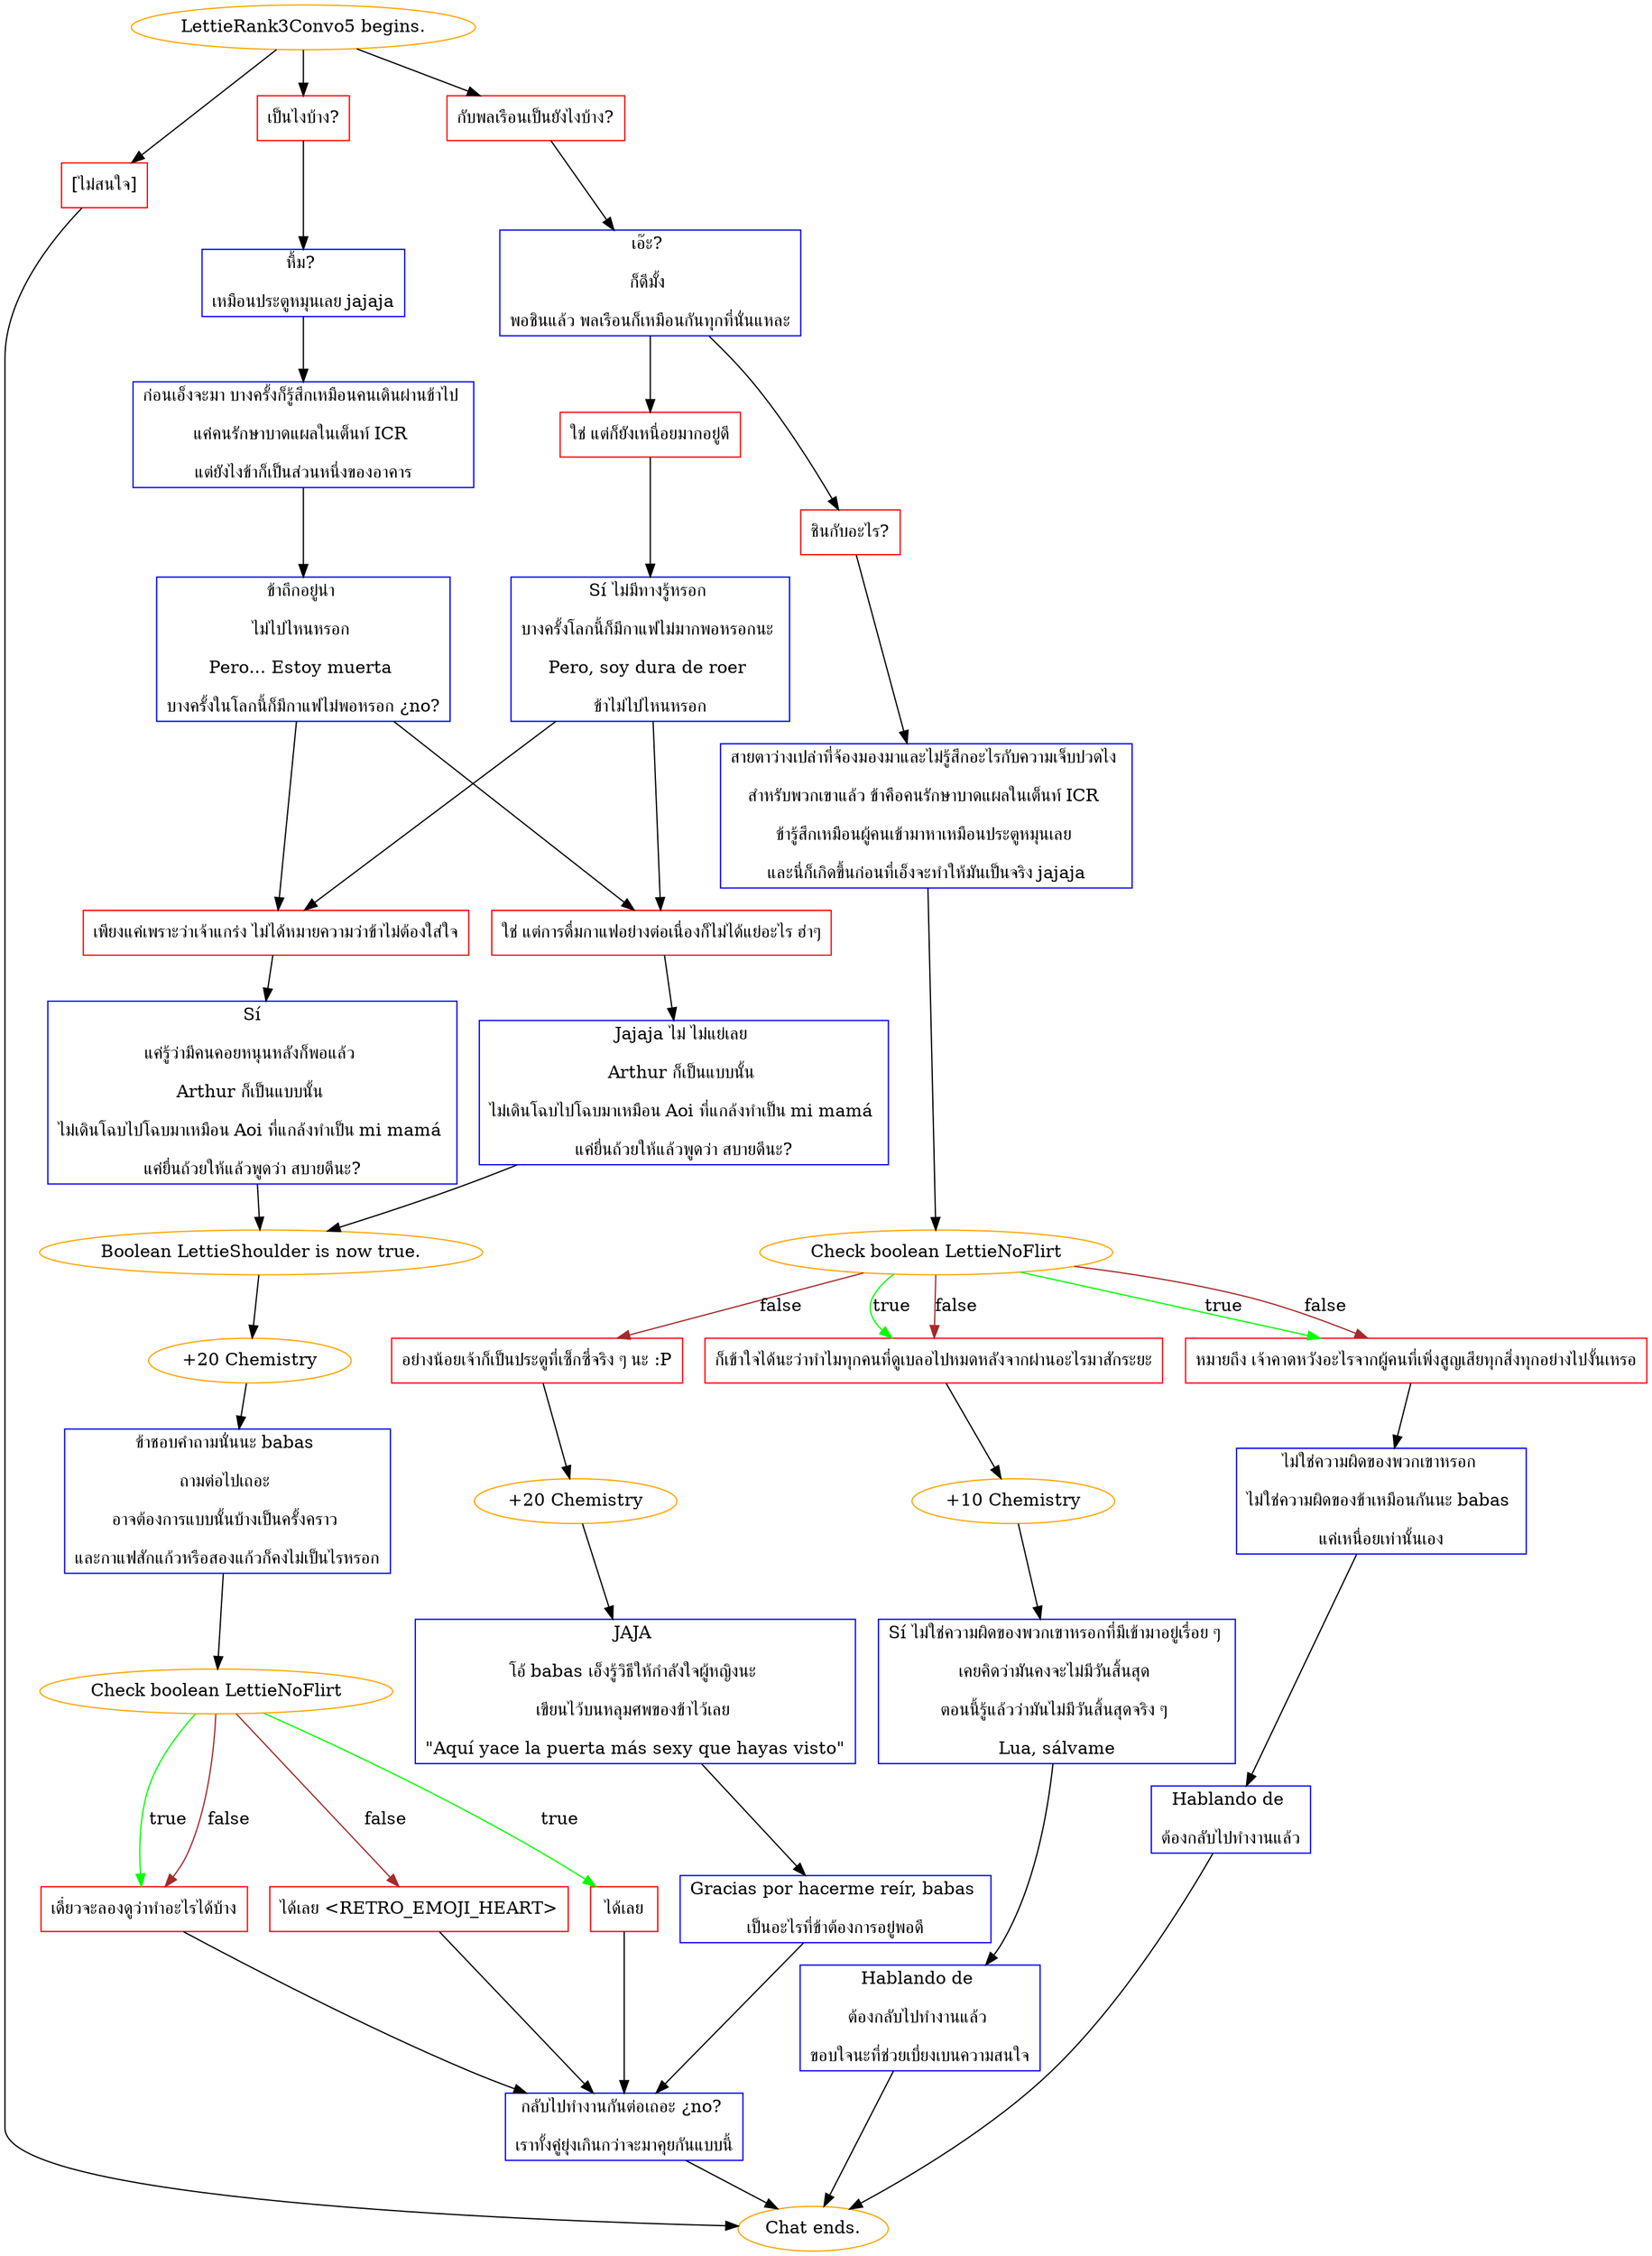 digraph {
	"LettieRank3Convo5 begins." [color=orange];
		"LettieRank3Convo5 begins." -> j2446287551;
		"LettieRank3Convo5 begins." -> j3252810133;
		"LettieRank3Convo5 begins." -> j4071326631;
	j2446287551 [label="เป็นไงบ้าง?",shape=box,color=red];
		j2446287551 -> j2206554482;
	j3252810133 [label="กับพลเรือนเป็นยังไงบ้าง?",shape=box,color=red];
		j3252810133 -> j3891600055;
	j4071326631 [label="[ไม่สนใจ]",shape=box,color=red];
		j4071326631 -> "Chat ends.";
	j2206554482 [label="หื้ม? 
เหมือนประตูหมุนเลย jajaja",shape=box,color=blue];
		j2206554482 -> j2895476444;
	j3891600055 [label="เอ๊ะ? 
ก็ดีมั้ง 
พอชินแล้ว พลเรือนก็เหมือนกันทุกที่นั่นแหละ",shape=box,color=blue];
		j3891600055 -> j1294769285;
		j3891600055 -> j2473992263;
	"Chat ends." [color=orange];
	j2895476444 [label="ก่อนเอ็งจะมา บางครั้งก็รู้สึกเหมือนคนเดินผ่านข้าไป 
แค่คนรักษาบาดแผลในเต็นท์ ICR 
แต่ยังไงข้าก็เป็นส่วนหนึ่งของอาคาร",shape=box,color=blue];
		j2895476444 -> j23585392;
	j1294769285 [label="ใช่ แต่ก็ยังเหนื่อยมากอยู่ดี",shape=box,color=red];
		j1294769285 -> j1595411150;
	j2473992263 [label="ชินกับอะไร?",shape=box,color=red];
		j2473992263 -> j3895941479;
	j23585392 [label="ข้าถึกอยู่น่า 
ไม่ไปไหนหรอก 
Pero... Estoy muerta 
บางครั้งในโลกนี้ก็มีกาแฟไม่พอหรอก ¿no?",shape=box,color=blue];
		j23585392 -> j211001877;
		j23585392 -> j573052774;
	j1595411150 [label="Sí ไม่มีทางรู้หรอก 
บางครั้งโลกนี้ก็มีกาแฟไม่มากพอหรอกนะ 
Pero, soy dura de roer 
ข้าไม่ไปไหนหรอก",shape=box,color=blue];
		j1595411150 -> j211001877;
		j1595411150 -> j573052774;
	j3895941479 [label="สายตาว่างเปล่าที่จ้องมองมาและไม่รู้สึกอะไรกับความเจ็บปวดไง 
สำหรับพวกเขาแล้ว ข้าคือคนรักษาบาดแผลในเต็นท์ ICR 
ข้ารู้สึกเหมือนผู้คนเข้ามาหาเหมือนประตูหมุนเลย 
และนี่ก็เกิดขึ้นก่อนที่เอ็งจะทำให้มันเป็นจริง jajaja",shape=box,color=blue];
		j3895941479 -> j3843131114;
	j211001877 [label="เพียงแค่เพราะว่าเจ้าแกร่ง ไม่ได้หมายความว่าข้าไม่ต้องใส่ใจ",shape=box,color=red];
		j211001877 -> j3006309617;
	j573052774 [label="ใช่ แต่การดื่มกาแฟอย่างต่อเนื่องก็ไม่ได้แย่อะไร ฮ่าๆ",shape=box,color=red];
		j573052774 -> j2132354517;
	j3843131114 [label="Check boolean LettieNoFlirt",color=orange];
		j3843131114 -> j3502399697 [label=true,color=green];
		j3843131114 -> j2534108683 [label=true,color=green];
		j3843131114 -> j3502399697 [label=false,color=brown];
		j3843131114 -> j2534108683 [label=false,color=brown];
		j3843131114 -> j4068174915 [label=false,color=brown];
	j3006309617 [label="Sí
แค่รู้ว่ามีคนคอยหนุนหลังก็พอแล้ว 
Arthur ก็เป็นแบบนั้น 
ไม่เดินโฉบไปโฉบมาเหมือน Aoi ที่แกล้งทำเป็น mi mamá 
แค่ยื่นถ้วยให้แล้วพูดว่า สบายดีนะ?",shape=box,color=blue];
		j3006309617 -> j3687830525;
	j2132354517 [label="Jajaja ไม่ ไม่แย่เลย 
Arthur ก็เป็นแบบนั้น 
ไม่เดินโฉบไปโฉบมาเหมือน Aoi ที่แกล้งทำเป็น mi mamá 
แค่ยื่นถ้วยให้แล้วพูดว่า สบายดีนะ?",shape=box,color=blue];
		j2132354517 -> j3687830525;
	j3502399697 [label="หมายถึง เจ้าคาดหวังอะไรจากผู้คนที่เพิ่งสูญเสียทุกสิ่งทุกอย่างไปงั้นเหรอ",shape=box,color=red];
		j3502399697 -> j1514809919;
	j2534108683 [label="ก็เข้าใจได้นะว่าทำไมทุกคนที่ดูเบลอไปหมดหลังจากผ่านอะไรมาสักระยะ",shape=box,color=red];
		j2534108683 -> j7262178;
	j4068174915 [label="อย่างน้อยเจ้าก็เป็นประตูที่เซ็กซี่จริง ๆ นะ :P",shape=box,color=red];
		j4068174915 -> j4081927318;
	j3687830525 [label="Boolean LettieShoulder is now true.",color=orange];
		j3687830525 -> j2526042782;
	j1514809919 [label="ไม่ใช่ความผิดของพวกเขาหรอก 
ไม่ใช่ความผิดของข้าเหมือนกันนะ babas 
แค่เหนื่อยเท่านั้นเอง",shape=box,color=blue];
		j1514809919 -> j3123838131;
	j7262178 [label="+10 Chemistry",color=orange];
		j7262178 -> j624478902;
	j4081927318 [label="+20 Chemistry",color=orange];
		j4081927318 -> j3210664452;
	j2526042782 [label="+20 Chemistry",color=orange];
		j2526042782 -> j937853597;
	j3123838131 [label="Hablando de 
ต้องกลับไปทำงานแล้ว",shape=box,color=blue];
		j3123838131 -> "Chat ends.";
	j624478902 [label="Sí ไม่ใช่ความผิดของพวกเขาหรอกที่มีเข้ามาอยู่เรื่อย ๆ 
เคยคิดว่ามันคงจะไม่มีวันสิ้นสุด 
ตอนนี้รู้แล้วว่ามันไม่มีวันสิ้นสุดจริง ๆ 
Lua, sálvame",shape=box,color=blue];
		j624478902 -> j2257937357;
	j3210664452 [label="JAJA 
โอ้ babas เอ็งรู้วิธีให้กำลังใจผู้หญิงนะ 
เขียนไว้บนหลุมศพของข้าไว้เลย 
\"Aquí yace la puerta más sexy que hayas visto\"",shape=box,color=blue];
		j3210664452 -> j1878553201;
	j937853597 [label="ข้าชอบคำถามนั่นนะ babas 
ถามต่อไปเถอะ 
อาจต้องการแบบนั้นบ้างเป็นครั้งคราว 
และกาแฟสักแก้วหรือสองแก้วก็คงไม่เป็นไรหรอก",shape=box,color=blue];
		j937853597 -> j3234296588;
	j2257937357 [label="Hablando de 
ต้องกลับไปทำงานแล้ว 
ขอบใจนะที่ช่วยเบี่ยงเบนความสนใจ",shape=box,color=blue];
		j2257937357 -> "Chat ends.";
	j1878553201 [label="Gracias por hacerme reír, babas 
เป็นอะไรที่ข้าต้องการอยู่พอดี",shape=box,color=blue];
		j1878553201 -> j3199335966;
	j3234296588 [label="Check boolean LettieNoFlirt",color=orange];
		j3234296588 -> j2809591267 [label=true,color=green];
		j3234296588 -> j3248534057 [label=true,color=green];
		j3234296588 -> j345497200 [label=false,color=brown];
		j3234296588 -> j3248534057 [label=false,color=brown];
	j3199335966 [label="กลับไปทำงานกันต่อเถอะ ¿no? 
เราทั้งคู่ยุ่งเกินกว่าจะมาคุยกันแบบนี้",shape=box,color=blue];
		j3199335966 -> "Chat ends.";
	j2809591267 [label="ได้เลย",shape=box,color=red];
		j2809591267 -> j3199335966;
	j3248534057 [label="เดี๋ยวจะลองดูว่าทำอะไรได้บ้าง",shape=box,color=red];
		j3248534057 -> j3199335966;
	j345497200 [label="ได้เลย <RETRO_EMOJI_HEART>",shape=box,color=red];
		j345497200 -> j3199335966;
}